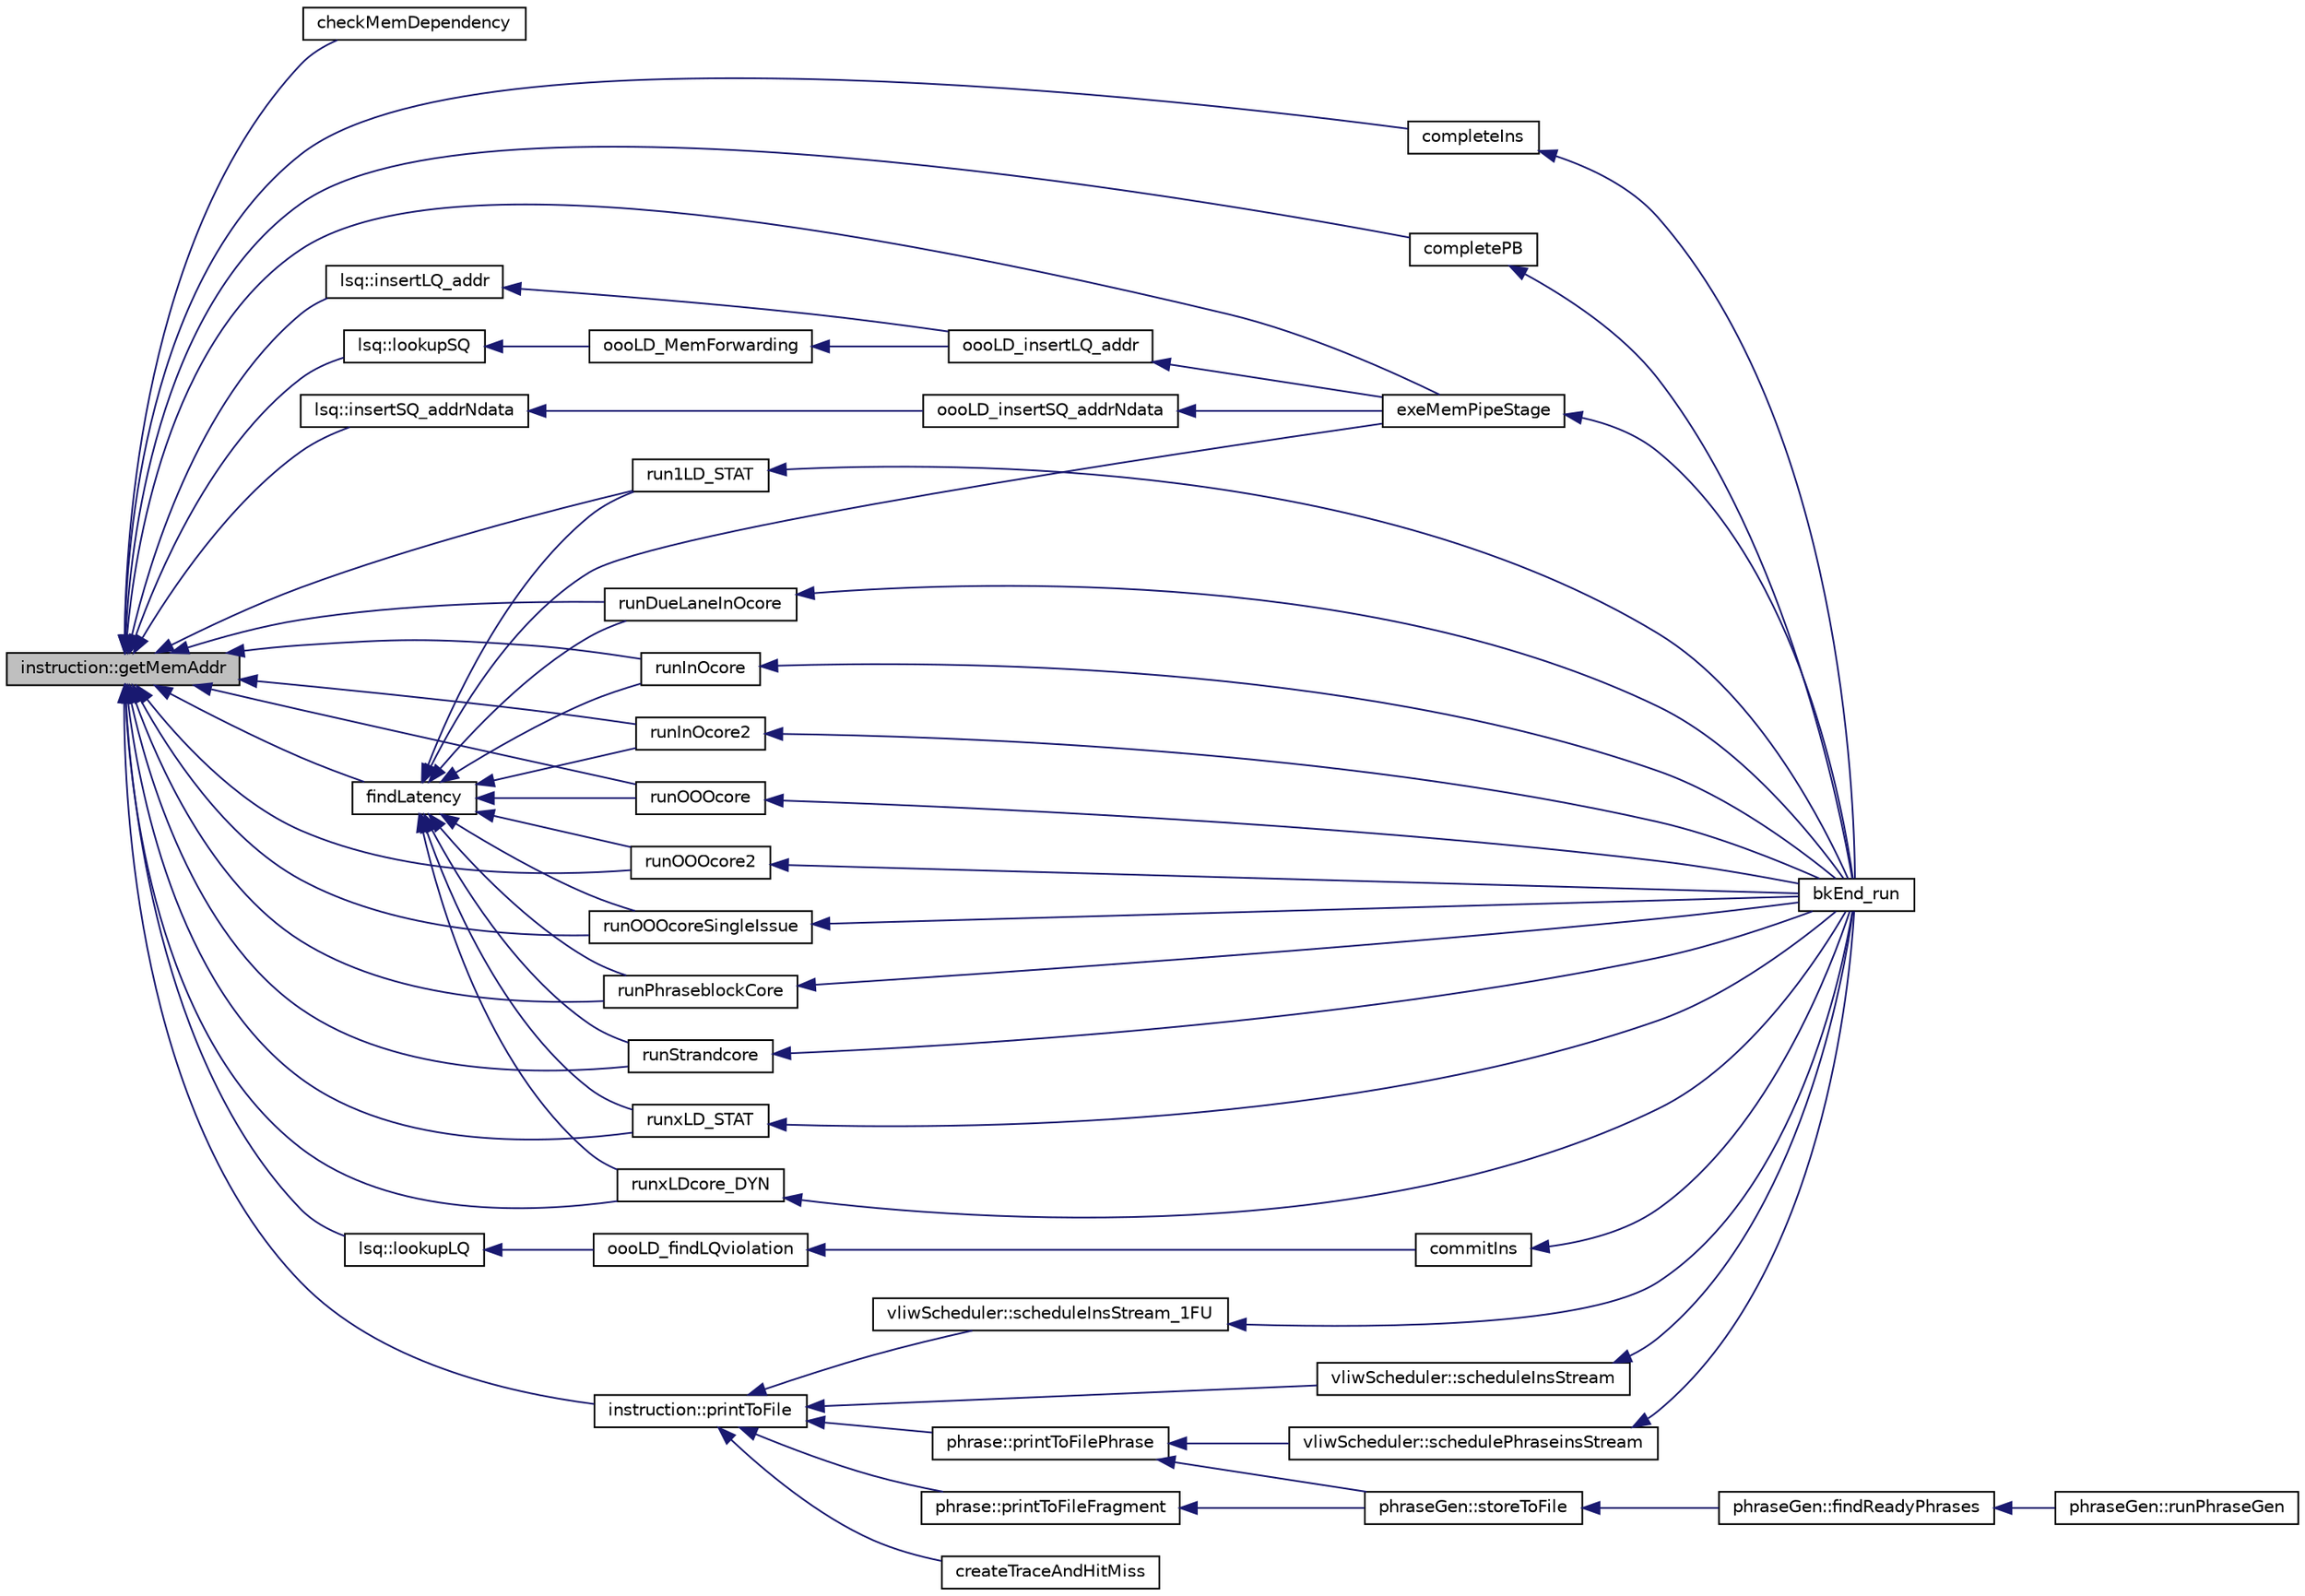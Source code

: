 digraph G
{
  edge [fontname="Helvetica",fontsize="10",labelfontname="Helvetica",labelfontsize="10"];
  node [fontname="Helvetica",fontsize="10",shape=record];
  rankdir=LR;
  Node1 [label="instruction::getMemAddr",height=0.2,width=0.4,color="black", fillcolor="grey75", style="filled" fontcolor="black"];
  Node1 -> Node2 [dir=back,color="midnightblue",fontsize="10",style="solid",fontname="Helvetica"];
  Node2 [label="checkMemDependency",height=0.2,width=0.4,color="black", fillcolor="white", style="filled",URL="$bkEnd_8cpp.html#ae0c892b61c0b3a005382554567c7eb51"];
  Node1 -> Node3 [dir=back,color="midnightblue",fontsize="10",style="solid",fontname="Helvetica"];
  Node3 [label="completeIns",height=0.2,width=0.4,color="black", fillcolor="white", style="filled",URL="$bkEnd_8cpp.html#a9a25aed4f2747b7f642111fd4ee5b9cf"];
  Node3 -> Node4 [dir=back,color="midnightblue",fontsize="10",style="solid",fontname="Helvetica"];
  Node4 [label="bkEnd_run",height=0.2,width=0.4,color="black", fillcolor="white", style="filled",URL="$bkEnd_8h.html#a0de885ce07273f37e162ecb0e63ec95d"];
  Node1 -> Node5 [dir=back,color="midnightblue",fontsize="10",style="solid",fontname="Helvetica"];
  Node5 [label="completePB",height=0.2,width=0.4,color="black", fillcolor="white", style="filled",URL="$bkEnd_8cpp.html#a968c90c4d8d2a7f34dcb172bfef57feb"];
  Node5 -> Node4 [dir=back,color="midnightblue",fontsize="10",style="solid",fontname="Helvetica"];
  Node1 -> Node6 [dir=back,color="midnightblue",fontsize="10",style="solid",fontname="Helvetica"];
  Node6 [label="exeMemPipeStage",height=0.2,width=0.4,color="black", fillcolor="white", style="filled",URL="$bkEnd_8cpp.html#a184a478d12000544a380c7aa50a9894d"];
  Node6 -> Node4 [dir=back,color="midnightblue",fontsize="10",style="solid",fontname="Helvetica"];
  Node1 -> Node7 [dir=back,color="midnightblue",fontsize="10",style="solid",fontname="Helvetica"];
  Node7 [label="findLatency",height=0.2,width=0.4,color="black", fillcolor="white", style="filled",URL="$bkEnd_8cpp.html#a425e040d7cdd063c48e543f19d61d29e"];
  Node7 -> Node6 [dir=back,color="midnightblue",fontsize="10",style="solid",fontname="Helvetica"];
  Node7 -> Node8 [dir=back,color="midnightblue",fontsize="10",style="solid",fontname="Helvetica"];
  Node8 [label="run1LD_STAT",height=0.2,width=0.4,color="black", fillcolor="white", style="filled",URL="$bkEnd_8cpp.html#a97c39e40275c8b88452f484247c641e6"];
  Node8 -> Node4 [dir=back,color="midnightblue",fontsize="10",style="solid",fontname="Helvetica"];
  Node7 -> Node9 [dir=back,color="midnightblue",fontsize="10",style="solid",fontname="Helvetica"];
  Node9 [label="runDueLaneInOcore",height=0.2,width=0.4,color="black", fillcolor="white", style="filled",URL="$bkEnd_8cpp.html#ace2244168da67b24c25de5eeb8e324e7"];
  Node9 -> Node4 [dir=back,color="midnightblue",fontsize="10",style="solid",fontname="Helvetica"];
  Node7 -> Node10 [dir=back,color="midnightblue",fontsize="10",style="solid",fontname="Helvetica"];
  Node10 [label="runInOcore",height=0.2,width=0.4,color="black", fillcolor="white", style="filled",URL="$bkEnd_8cpp.html#a08f23b53db9ac916db6ee3b82c8a80a9"];
  Node10 -> Node4 [dir=back,color="midnightblue",fontsize="10",style="solid",fontname="Helvetica"];
  Node7 -> Node11 [dir=back,color="midnightblue",fontsize="10",style="solid",fontname="Helvetica"];
  Node11 [label="runInOcore2",height=0.2,width=0.4,color="black", fillcolor="white", style="filled",URL="$bkEnd_8cpp.html#ac12de6e25fc3f32a278fbc174b77bcf8"];
  Node11 -> Node4 [dir=back,color="midnightblue",fontsize="10",style="solid",fontname="Helvetica"];
  Node7 -> Node12 [dir=back,color="midnightblue",fontsize="10",style="solid",fontname="Helvetica"];
  Node12 [label="runOOOcore",height=0.2,width=0.4,color="black", fillcolor="white", style="filled",URL="$bkEnd_8cpp.html#a0048e706dd30cad67418041c870d1850"];
  Node12 -> Node4 [dir=back,color="midnightblue",fontsize="10",style="solid",fontname="Helvetica"];
  Node7 -> Node13 [dir=back,color="midnightblue",fontsize="10",style="solid",fontname="Helvetica"];
  Node13 [label="runOOOcore2",height=0.2,width=0.4,color="black", fillcolor="white", style="filled",URL="$bkEnd_8cpp.html#a1e86a57f718ccc5c785cb2f69e4eb150"];
  Node13 -> Node4 [dir=back,color="midnightblue",fontsize="10",style="solid",fontname="Helvetica"];
  Node7 -> Node14 [dir=back,color="midnightblue",fontsize="10",style="solid",fontname="Helvetica"];
  Node14 [label="runOOOcoreSingleIssue",height=0.2,width=0.4,color="black", fillcolor="white", style="filled",URL="$bkEnd_8cpp.html#a10447d26aeb9ab403590f64c71683174"];
  Node14 -> Node4 [dir=back,color="midnightblue",fontsize="10",style="solid",fontname="Helvetica"];
  Node7 -> Node15 [dir=back,color="midnightblue",fontsize="10",style="solid",fontname="Helvetica"];
  Node15 [label="runPhraseblockCore",height=0.2,width=0.4,color="black", fillcolor="white", style="filled",URL="$bkEnd_8cpp.html#a6ce7251cbd93290a7c6774649b96b166"];
  Node15 -> Node4 [dir=back,color="midnightblue",fontsize="10",style="solid",fontname="Helvetica"];
  Node7 -> Node16 [dir=back,color="midnightblue",fontsize="10",style="solid",fontname="Helvetica"];
  Node16 [label="runStrandcore",height=0.2,width=0.4,color="black", fillcolor="white", style="filled",URL="$bkEnd_8cpp.html#a72051851d4c12247aaab4ed481b9c2d1"];
  Node16 -> Node4 [dir=back,color="midnightblue",fontsize="10",style="solid",fontname="Helvetica"];
  Node7 -> Node17 [dir=back,color="midnightblue",fontsize="10",style="solid",fontname="Helvetica"];
  Node17 [label="runxLD_STAT",height=0.2,width=0.4,color="black", fillcolor="white", style="filled",URL="$bkEnd_8cpp.html#a63d6bd6a56d403ccb003d08d98681a3b"];
  Node17 -> Node4 [dir=back,color="midnightblue",fontsize="10",style="solid",fontname="Helvetica"];
  Node7 -> Node18 [dir=back,color="midnightblue",fontsize="10",style="solid",fontname="Helvetica"];
  Node18 [label="runxLDcore_DYN",height=0.2,width=0.4,color="black", fillcolor="white", style="filled",URL="$bkEnd_8cpp.html#a00dd14f5dbcba28599ade0a3d5c47091"];
  Node18 -> Node4 [dir=back,color="midnightblue",fontsize="10",style="solid",fontname="Helvetica"];
  Node1 -> Node19 [dir=back,color="midnightblue",fontsize="10",style="solid",fontname="Helvetica"];
  Node19 [label="lsq::insertLQ_addr",height=0.2,width=0.4,color="black", fillcolor="white", style="filled",URL="$classlsq.html#a34c826839b11b966e3f0c27f43168f99"];
  Node19 -> Node20 [dir=back,color="midnightblue",fontsize="10",style="solid",fontname="Helvetica"];
  Node20 [label="oooLD_insertLQ_addr",height=0.2,width=0.4,color="black", fillcolor="white", style="filled",URL="$oooLD__lsq__ctrl_8h.html#a2c6f2e873a180eb8ae5dc87d5edf6014"];
  Node20 -> Node6 [dir=back,color="midnightblue",fontsize="10",style="solid",fontname="Helvetica"];
  Node1 -> Node21 [dir=back,color="midnightblue",fontsize="10",style="solid",fontname="Helvetica"];
  Node21 [label="lsq::insertSQ_addrNdata",height=0.2,width=0.4,color="black", fillcolor="white", style="filled",URL="$classlsq.html#a9a1d52c28adf6f9b59a82b876a29af53"];
  Node21 -> Node22 [dir=back,color="midnightblue",fontsize="10",style="solid",fontname="Helvetica"];
  Node22 [label="oooLD_insertSQ_addrNdata",height=0.2,width=0.4,color="black", fillcolor="white", style="filled",URL="$oooLD__lsq__ctrl_8h.html#a5bb290e28377d9e51e94f53b81f22031"];
  Node22 -> Node6 [dir=back,color="midnightblue",fontsize="10",style="solid",fontname="Helvetica"];
  Node1 -> Node23 [dir=back,color="midnightblue",fontsize="10",style="solid",fontname="Helvetica"];
  Node23 [label="lsq::lookupLQ",height=0.2,width=0.4,color="black", fillcolor="white", style="filled",URL="$classlsq.html#adcfc80bd04c62a423991ac914d5d2454"];
  Node23 -> Node24 [dir=back,color="midnightblue",fontsize="10",style="solid",fontname="Helvetica"];
  Node24 [label="oooLD_findLQviolation",height=0.2,width=0.4,color="black", fillcolor="white", style="filled",URL="$oooLD__lsq__ctrl_8h.html#a6e4b07233a71c09de9b5a3bf754b1c54"];
  Node24 -> Node25 [dir=back,color="midnightblue",fontsize="10",style="solid",fontname="Helvetica"];
  Node25 [label="commitIns",height=0.2,width=0.4,color="black", fillcolor="white", style="filled",URL="$bkEnd_8cpp.html#a55d405fd16809cc233376112b4527f0b"];
  Node25 -> Node4 [dir=back,color="midnightblue",fontsize="10",style="solid",fontname="Helvetica"];
  Node1 -> Node26 [dir=back,color="midnightblue",fontsize="10",style="solid",fontname="Helvetica"];
  Node26 [label="lsq::lookupSQ",height=0.2,width=0.4,color="black", fillcolor="white", style="filled",URL="$classlsq.html#ab0f9350bede75f5dd0f46abd71a3fc20"];
  Node26 -> Node27 [dir=back,color="midnightblue",fontsize="10",style="solid",fontname="Helvetica"];
  Node27 [label="oooLD_MemForwarding",height=0.2,width=0.4,color="black", fillcolor="white", style="filled",URL="$oooLD__lsq__ctrl_8cpp.html#a8817b63972be2cb9076a5a63421d8da1"];
  Node27 -> Node20 [dir=back,color="midnightblue",fontsize="10",style="solid",fontname="Helvetica"];
  Node1 -> Node28 [dir=back,color="midnightblue",fontsize="10",style="solid",fontname="Helvetica"];
  Node28 [label="instruction::printToFile",height=0.2,width=0.4,color="black", fillcolor="white", style="filled",URL="$classinstruction.html#a32e2f2aa8991ac0d69ce22e728bdea4d"];
  Node28 -> Node29 [dir=back,color="midnightblue",fontsize="10",style="solid",fontname="Helvetica"];
  Node29 [label="createTraceAndHitMiss",height=0.2,width=0.4,color="black", fillcolor="white", style="filled",URL="$bkEnd_8cpp.html#a0bff6def00178cb9d06eff35aeebcb65"];
  Node28 -> Node30 [dir=back,color="midnightblue",fontsize="10",style="solid",fontname="Helvetica"];
  Node30 [label="phrase::printToFileFragment",height=0.2,width=0.4,color="black", fillcolor="white", style="filled",URL="$classphrase.html#a555253effe54e3dc88d47d5e33a7baa1"];
  Node30 -> Node31 [dir=back,color="midnightblue",fontsize="10",style="solid",fontname="Helvetica"];
  Node31 [label="phraseGen::storeToFile",height=0.2,width=0.4,color="black", fillcolor="white", style="filled",URL="$classphraseGen.html#aba7134610613016de2d7d91d47c5dd4e"];
  Node31 -> Node32 [dir=back,color="midnightblue",fontsize="10",style="solid",fontname="Helvetica"];
  Node32 [label="phraseGen::findReadyPhrases",height=0.2,width=0.4,color="black", fillcolor="white", style="filled",URL="$classphraseGen.html#ab1fd52686e66bea06bd08d7fc8a4eb23"];
  Node32 -> Node33 [dir=back,color="midnightblue",fontsize="10",style="solid",fontname="Helvetica"];
  Node33 [label="phraseGen::runPhraseGen",height=0.2,width=0.4,color="black", fillcolor="white", style="filled",URL="$classphraseGen.html#a27c8b0d81592bc45e7f25e9cb7a4d1c4"];
  Node28 -> Node34 [dir=back,color="midnightblue",fontsize="10",style="solid",fontname="Helvetica"];
  Node34 [label="phrase::printToFilePhrase",height=0.2,width=0.4,color="black", fillcolor="white", style="filled",URL="$classphrase.html#af45d48855c3166b6946c6e0bf670baf7"];
  Node34 -> Node35 [dir=back,color="midnightblue",fontsize="10",style="solid",fontname="Helvetica"];
  Node35 [label="vliwScheduler::schedulePhraseinsStream",height=0.2,width=0.4,color="black", fillcolor="white", style="filled",URL="$classvliwScheduler.html#a5abce2c71dce559d07f8f5de8f04c146"];
  Node35 -> Node4 [dir=back,color="midnightblue",fontsize="10",style="solid",fontname="Helvetica"];
  Node34 -> Node31 [dir=back,color="midnightblue",fontsize="10",style="solid",fontname="Helvetica"];
  Node28 -> Node36 [dir=back,color="midnightblue",fontsize="10",style="solid",fontname="Helvetica"];
  Node36 [label="vliwScheduler::scheduleInsStream",height=0.2,width=0.4,color="black", fillcolor="white", style="filled",URL="$classvliwScheduler.html#a0c1dd56c752aee739de1aa373fc16078"];
  Node36 -> Node4 [dir=back,color="midnightblue",fontsize="10",style="solid",fontname="Helvetica"];
  Node28 -> Node37 [dir=back,color="midnightblue",fontsize="10",style="solid",fontname="Helvetica"];
  Node37 [label="vliwScheduler::scheduleInsStream_1FU",height=0.2,width=0.4,color="black", fillcolor="white", style="filled",URL="$classvliwScheduler.html#aab01a955d85779eeeddb36cf921e8e80"];
  Node37 -> Node4 [dir=back,color="midnightblue",fontsize="10",style="solid",fontname="Helvetica"];
  Node1 -> Node8 [dir=back,color="midnightblue",fontsize="10",style="solid",fontname="Helvetica"];
  Node1 -> Node9 [dir=back,color="midnightblue",fontsize="10",style="solid",fontname="Helvetica"];
  Node1 -> Node10 [dir=back,color="midnightblue",fontsize="10",style="solid",fontname="Helvetica"];
  Node1 -> Node11 [dir=back,color="midnightblue",fontsize="10",style="solid",fontname="Helvetica"];
  Node1 -> Node12 [dir=back,color="midnightblue",fontsize="10",style="solid",fontname="Helvetica"];
  Node1 -> Node13 [dir=back,color="midnightblue",fontsize="10",style="solid",fontname="Helvetica"];
  Node1 -> Node14 [dir=back,color="midnightblue",fontsize="10",style="solid",fontname="Helvetica"];
  Node1 -> Node15 [dir=back,color="midnightblue",fontsize="10",style="solid",fontname="Helvetica"];
  Node1 -> Node16 [dir=back,color="midnightblue",fontsize="10",style="solid",fontname="Helvetica"];
  Node1 -> Node17 [dir=back,color="midnightblue",fontsize="10",style="solid",fontname="Helvetica"];
  Node1 -> Node18 [dir=back,color="midnightblue",fontsize="10",style="solid",fontname="Helvetica"];
}
